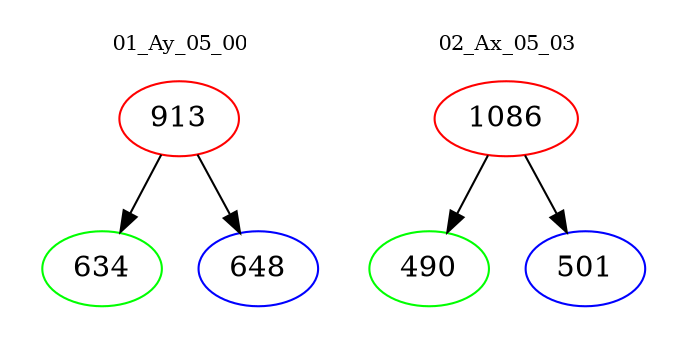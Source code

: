 digraph{
subgraph cluster_0 {
color = white
label = "01_Ay_05_00";
fontsize=10;
T0_913 [label="913", color="red"]
T0_913 -> T0_634 [color="black"]
T0_634 [label="634", color="green"]
T0_913 -> T0_648 [color="black"]
T0_648 [label="648", color="blue"]
}
subgraph cluster_1 {
color = white
label = "02_Ax_05_03";
fontsize=10;
T1_1086 [label="1086", color="red"]
T1_1086 -> T1_490 [color="black"]
T1_490 [label="490", color="green"]
T1_1086 -> T1_501 [color="black"]
T1_501 [label="501", color="blue"]
}
}
